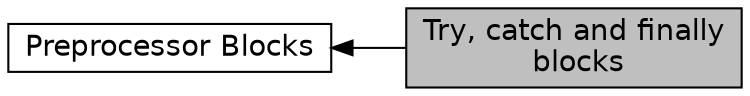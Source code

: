 digraph "Try, catch and finally blocks"
{
  edge [fontname="Helvetica",fontsize="14",labelfontname="Helvetica",labelfontsize="14"];
  node [fontname="Helvetica",fontsize="14",shape=box];
  rankdir=LR;
  Node2 [label="Preprocessor Blocks",height=0.2,width=0.4,color="black", fillcolor="white", style="filled",URL="$group__preprocessor__blocks.html",tooltip="This defines some macros that can be used to ensure that certain operations are always executed befor..."];
  Node1 [label="Try, catch and finally\l blocks",height=0.2,width=0.4,color="black", fillcolor="grey75", style="filled", fontcolor="black",tooltip=" "];
  Node2->Node1 [shape=plaintext, dir="back", style="solid"];
}
